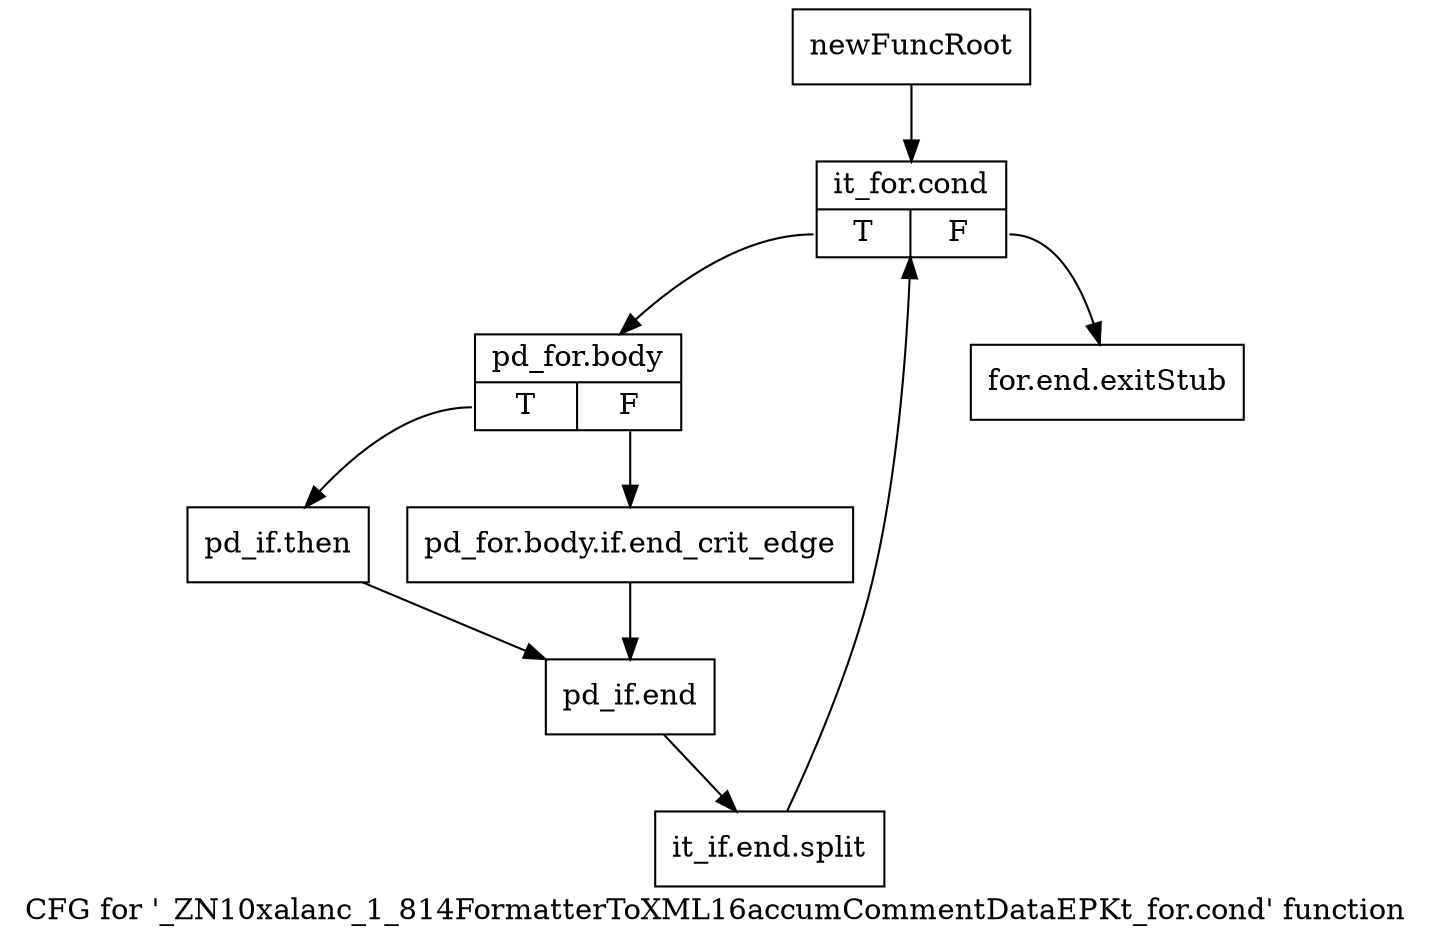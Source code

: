 digraph "CFG for '_ZN10xalanc_1_814FormatterToXML16accumCommentDataEPKt_for.cond' function" {
	label="CFG for '_ZN10xalanc_1_814FormatterToXML16accumCommentDataEPKt_for.cond' function";

	Node0x9dc0e40 [shape=record,label="{newFuncRoot}"];
	Node0x9dc0e40 -> Node0x9dc0ee0;
	Node0x9dc0e90 [shape=record,label="{for.end.exitStub}"];
	Node0x9dc0ee0 [shape=record,label="{it_for.cond|{<s0>T|<s1>F}}"];
	Node0x9dc0ee0:s0 -> Node0x9dc0f30;
	Node0x9dc0ee0:s1 -> Node0x9dc0e90;
	Node0x9dc0f30 [shape=record,label="{pd_for.body|{<s0>T|<s1>F}}"];
	Node0x9dc0f30:s0 -> Node0x9dc0fd0;
	Node0x9dc0f30:s1 -> Node0x9dc0f80;
	Node0x9dc0f80 [shape=record,label="{pd_for.body.if.end_crit_edge}"];
	Node0x9dc0f80 -> Node0x9dc1020;
	Node0x9dc0fd0 [shape=record,label="{pd_if.then}"];
	Node0x9dc0fd0 -> Node0x9dc1020;
	Node0x9dc1020 [shape=record,label="{pd_if.end}"];
	Node0x9dc1020 -> Node0xd01fab0;
	Node0xd01fab0 [shape=record,label="{it_if.end.split}"];
	Node0xd01fab0 -> Node0x9dc0ee0;
}
